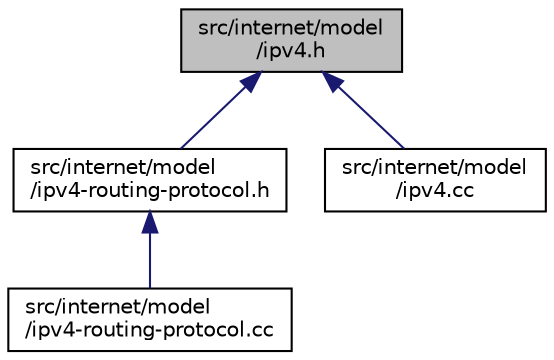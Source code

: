 digraph "src/internet/model/ipv4.h"
{
 // LATEX_PDF_SIZE
  edge [fontname="Helvetica",fontsize="10",labelfontname="Helvetica",labelfontsize="10"];
  node [fontname="Helvetica",fontsize="10",shape=record];
  Node1 [label="src/internet/model\l/ipv4.h",height=0.2,width=0.4,color="black", fillcolor="grey75", style="filled", fontcolor="black",tooltip=" "];
  Node1 -> Node2 [dir="back",color="midnightblue",fontsize="10",style="solid",fontname="Helvetica"];
  Node2 [label="src/internet/model\l/ipv4-routing-protocol.h",height=0.2,width=0.4,color="black", fillcolor="white", style="filled",URL="$ipv4-routing-protocol_8h.html",tooltip=" "];
  Node2 -> Node3 [dir="back",color="midnightblue",fontsize="10",style="solid",fontname="Helvetica"];
  Node3 [label="src/internet/model\l/ipv4-routing-protocol.cc",height=0.2,width=0.4,color="black", fillcolor="white", style="filled",URL="$ipv4-routing-protocol_8cc.html",tooltip=" "];
  Node1 -> Node4 [dir="back",color="midnightblue",fontsize="10",style="solid",fontname="Helvetica"];
  Node4 [label="src/internet/model\l/ipv4.cc",height=0.2,width=0.4,color="black", fillcolor="white", style="filled",URL="$ipv4_8cc.html",tooltip=" "];
}
